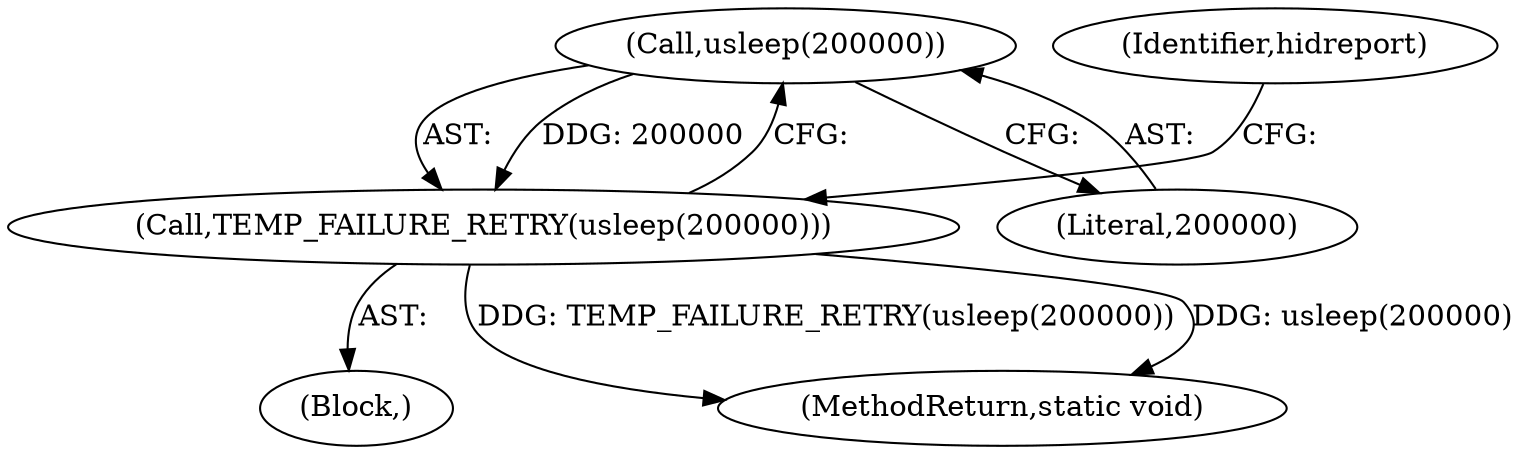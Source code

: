 digraph "0_Android_472271b153c5dc53c28beac55480a8d8434b2d5c_15@API" {
"1000201" [label="(Call,usleep(200000))"];
"1000200" [label="(Call,TEMP_FAILURE_RETRY(usleep(200000)))"];
"1000201" [label="(Call,usleep(200000))"];
"1000204" [label="(Identifier,hidreport)"];
"1000103" [label="(Block,)"];
"1000202" [label="(Literal,200000)"];
"1000241" [label="(MethodReturn,static void)"];
"1000200" [label="(Call,TEMP_FAILURE_RETRY(usleep(200000)))"];
"1000201" -> "1000200"  [label="AST: "];
"1000201" -> "1000202"  [label="CFG: "];
"1000202" -> "1000201"  [label="AST: "];
"1000200" -> "1000201"  [label="CFG: "];
"1000201" -> "1000200"  [label="DDG: 200000"];
"1000200" -> "1000103"  [label="AST: "];
"1000204" -> "1000200"  [label="CFG: "];
"1000200" -> "1000241"  [label="DDG: usleep(200000)"];
"1000200" -> "1000241"  [label="DDG: TEMP_FAILURE_RETRY(usleep(200000))"];
}
